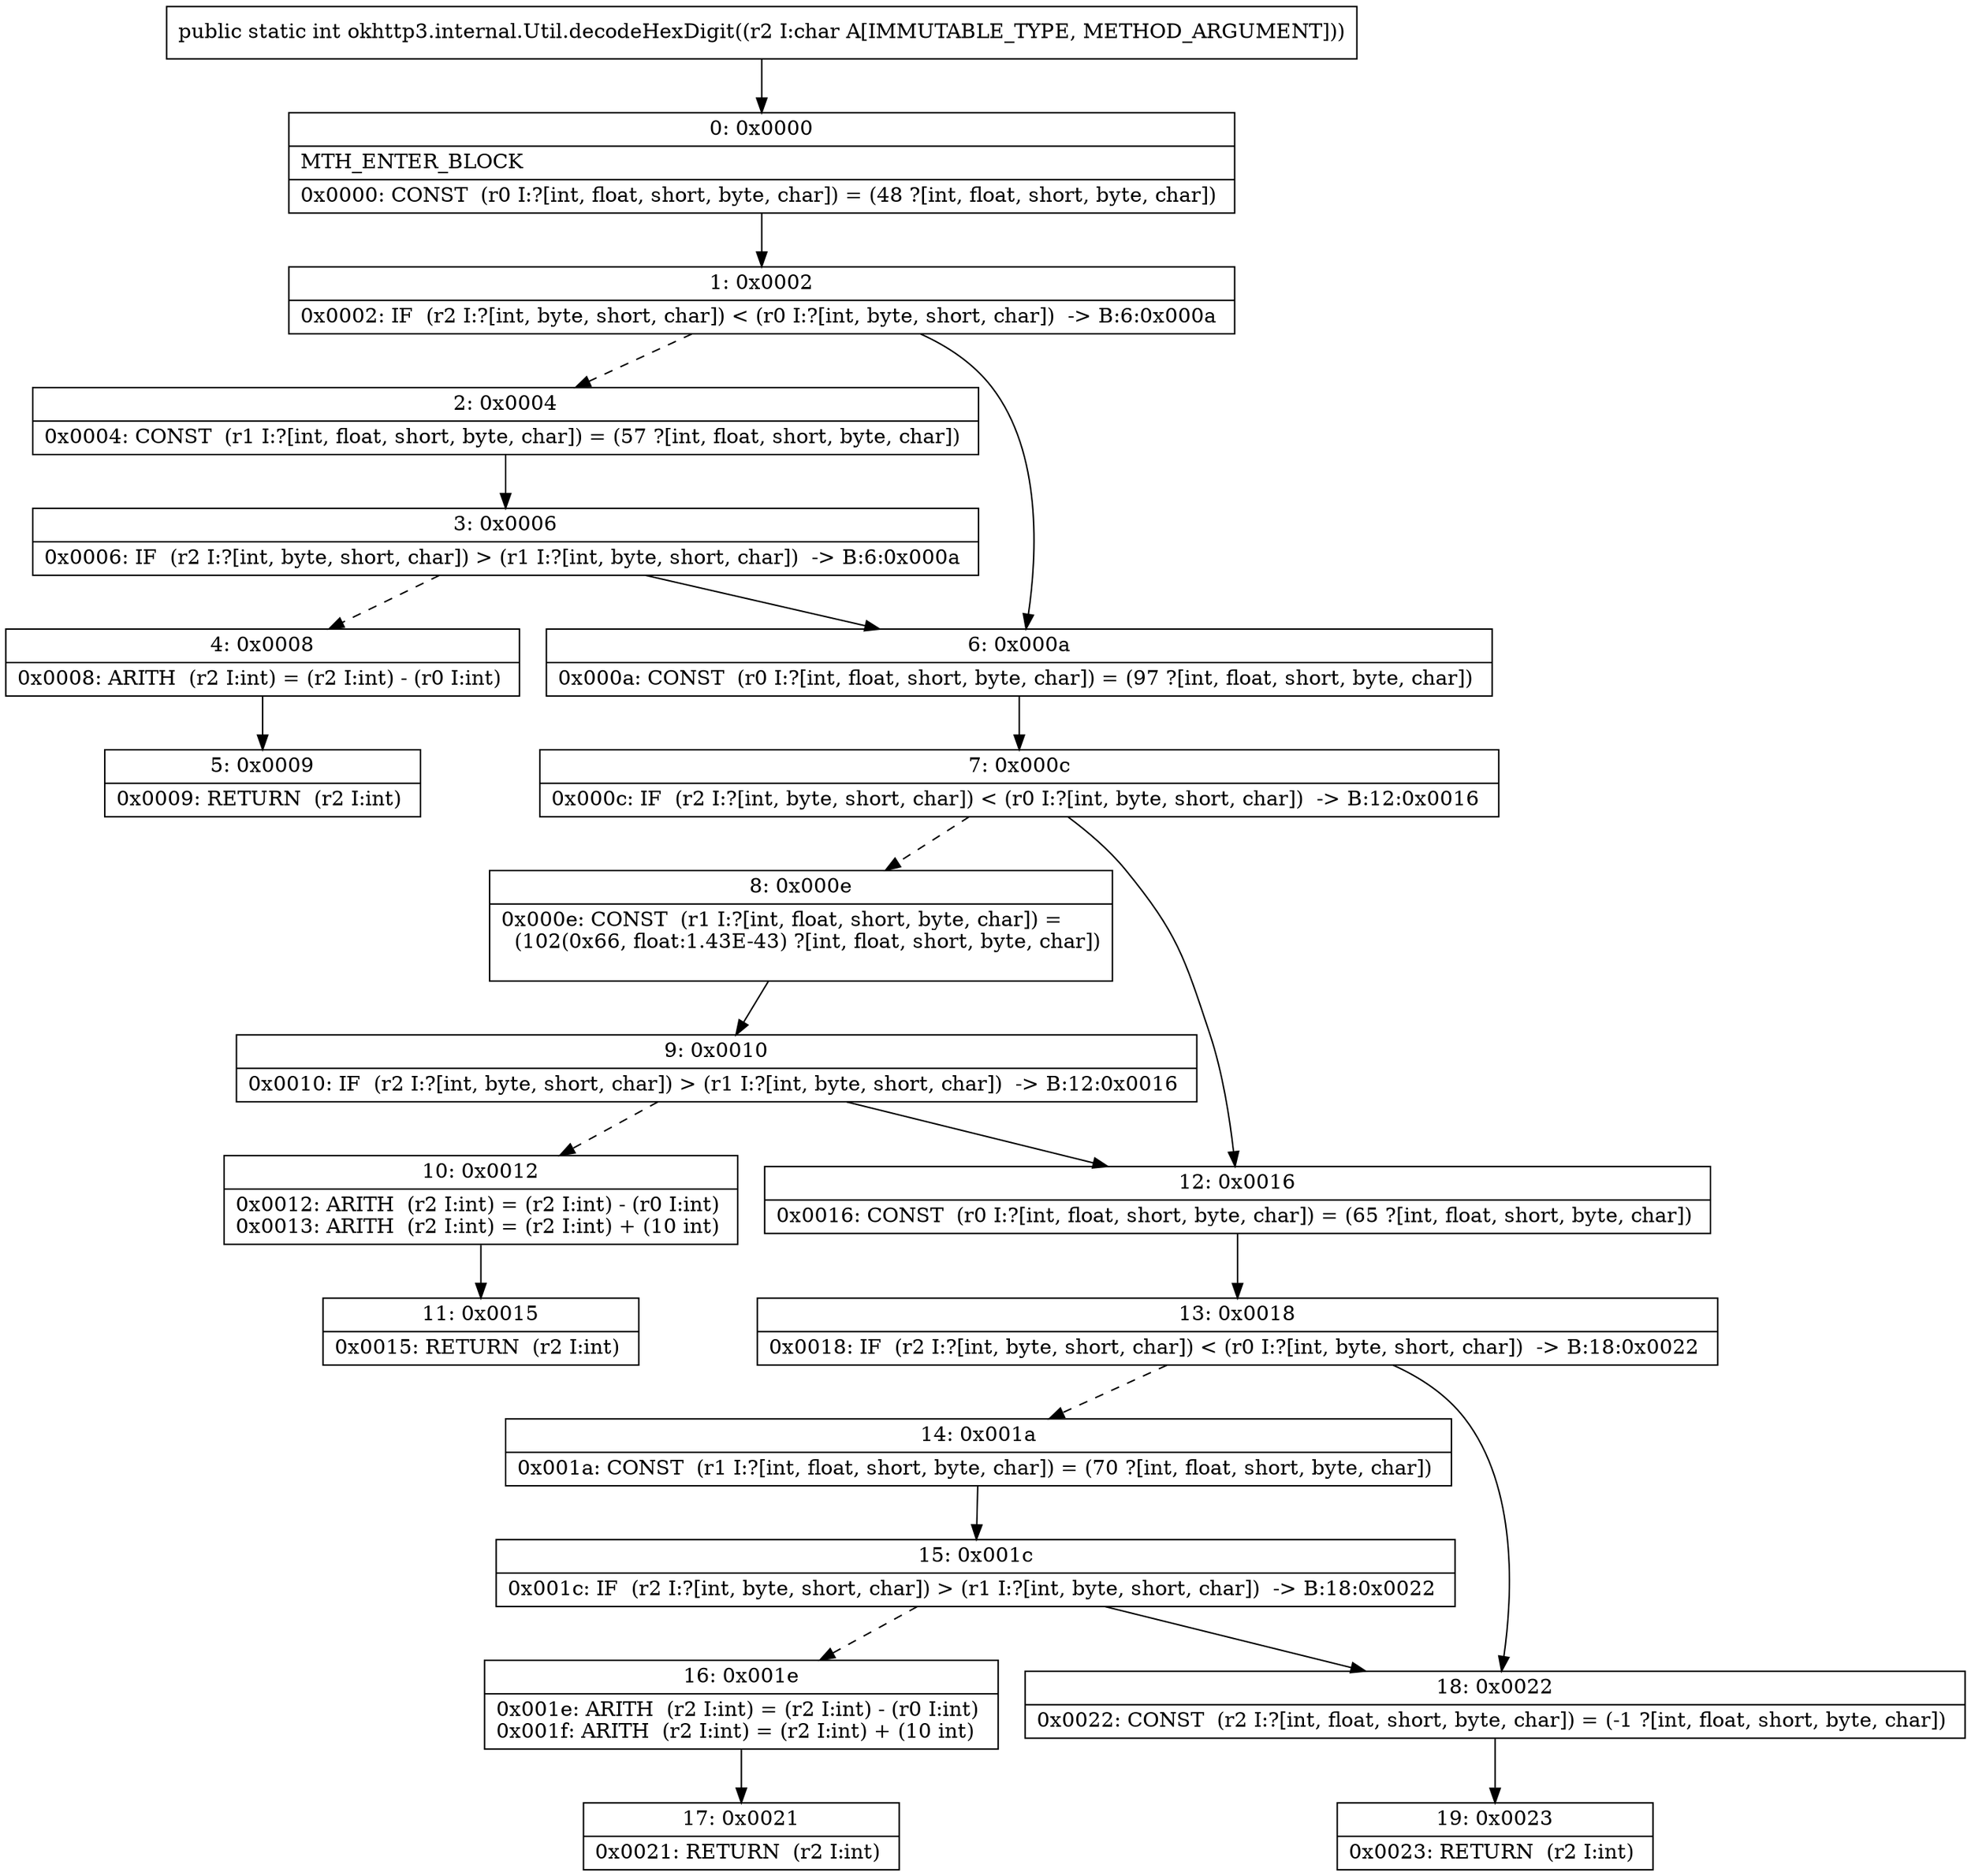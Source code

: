 digraph "CFG forokhttp3.internal.Util.decodeHexDigit(C)I" {
Node_0 [shape=record,label="{0\:\ 0x0000|MTH_ENTER_BLOCK\l|0x0000: CONST  (r0 I:?[int, float, short, byte, char]) = (48 ?[int, float, short, byte, char]) \l}"];
Node_1 [shape=record,label="{1\:\ 0x0002|0x0002: IF  (r2 I:?[int, byte, short, char]) \< (r0 I:?[int, byte, short, char])  \-\> B:6:0x000a \l}"];
Node_2 [shape=record,label="{2\:\ 0x0004|0x0004: CONST  (r1 I:?[int, float, short, byte, char]) = (57 ?[int, float, short, byte, char]) \l}"];
Node_3 [shape=record,label="{3\:\ 0x0006|0x0006: IF  (r2 I:?[int, byte, short, char]) \> (r1 I:?[int, byte, short, char])  \-\> B:6:0x000a \l}"];
Node_4 [shape=record,label="{4\:\ 0x0008|0x0008: ARITH  (r2 I:int) = (r2 I:int) \- (r0 I:int) \l}"];
Node_5 [shape=record,label="{5\:\ 0x0009|0x0009: RETURN  (r2 I:int) \l}"];
Node_6 [shape=record,label="{6\:\ 0x000a|0x000a: CONST  (r0 I:?[int, float, short, byte, char]) = (97 ?[int, float, short, byte, char]) \l}"];
Node_7 [shape=record,label="{7\:\ 0x000c|0x000c: IF  (r2 I:?[int, byte, short, char]) \< (r0 I:?[int, byte, short, char])  \-\> B:12:0x0016 \l}"];
Node_8 [shape=record,label="{8\:\ 0x000e|0x000e: CONST  (r1 I:?[int, float, short, byte, char]) = \l  (102(0x66, float:1.43E\-43) ?[int, float, short, byte, char])\l \l}"];
Node_9 [shape=record,label="{9\:\ 0x0010|0x0010: IF  (r2 I:?[int, byte, short, char]) \> (r1 I:?[int, byte, short, char])  \-\> B:12:0x0016 \l}"];
Node_10 [shape=record,label="{10\:\ 0x0012|0x0012: ARITH  (r2 I:int) = (r2 I:int) \- (r0 I:int) \l0x0013: ARITH  (r2 I:int) = (r2 I:int) + (10 int) \l}"];
Node_11 [shape=record,label="{11\:\ 0x0015|0x0015: RETURN  (r2 I:int) \l}"];
Node_12 [shape=record,label="{12\:\ 0x0016|0x0016: CONST  (r0 I:?[int, float, short, byte, char]) = (65 ?[int, float, short, byte, char]) \l}"];
Node_13 [shape=record,label="{13\:\ 0x0018|0x0018: IF  (r2 I:?[int, byte, short, char]) \< (r0 I:?[int, byte, short, char])  \-\> B:18:0x0022 \l}"];
Node_14 [shape=record,label="{14\:\ 0x001a|0x001a: CONST  (r1 I:?[int, float, short, byte, char]) = (70 ?[int, float, short, byte, char]) \l}"];
Node_15 [shape=record,label="{15\:\ 0x001c|0x001c: IF  (r2 I:?[int, byte, short, char]) \> (r1 I:?[int, byte, short, char])  \-\> B:18:0x0022 \l}"];
Node_16 [shape=record,label="{16\:\ 0x001e|0x001e: ARITH  (r2 I:int) = (r2 I:int) \- (r0 I:int) \l0x001f: ARITH  (r2 I:int) = (r2 I:int) + (10 int) \l}"];
Node_17 [shape=record,label="{17\:\ 0x0021|0x0021: RETURN  (r2 I:int) \l}"];
Node_18 [shape=record,label="{18\:\ 0x0022|0x0022: CONST  (r2 I:?[int, float, short, byte, char]) = (\-1 ?[int, float, short, byte, char]) \l}"];
Node_19 [shape=record,label="{19\:\ 0x0023|0x0023: RETURN  (r2 I:int) \l}"];
MethodNode[shape=record,label="{public static int okhttp3.internal.Util.decodeHexDigit((r2 I:char A[IMMUTABLE_TYPE, METHOD_ARGUMENT])) }"];
MethodNode -> Node_0;
Node_0 -> Node_1;
Node_1 -> Node_2[style=dashed];
Node_1 -> Node_6;
Node_2 -> Node_3;
Node_3 -> Node_4[style=dashed];
Node_3 -> Node_6;
Node_4 -> Node_5;
Node_6 -> Node_7;
Node_7 -> Node_8[style=dashed];
Node_7 -> Node_12;
Node_8 -> Node_9;
Node_9 -> Node_10[style=dashed];
Node_9 -> Node_12;
Node_10 -> Node_11;
Node_12 -> Node_13;
Node_13 -> Node_14[style=dashed];
Node_13 -> Node_18;
Node_14 -> Node_15;
Node_15 -> Node_16[style=dashed];
Node_15 -> Node_18;
Node_16 -> Node_17;
Node_18 -> Node_19;
}

